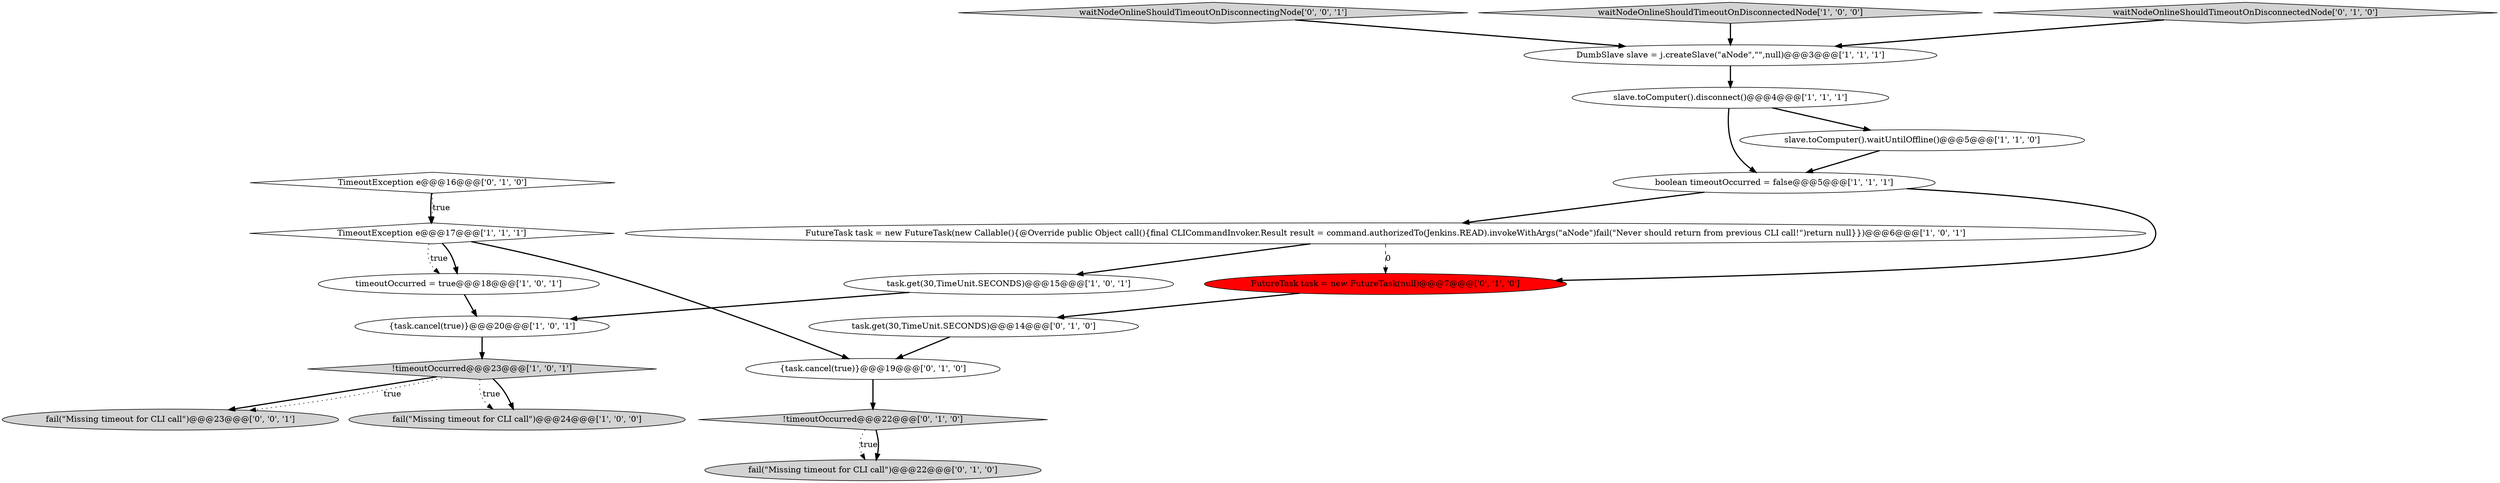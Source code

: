 digraph {
10 [style = filled, label = "{task.cancel(true)}@@@20@@@['1', '0', '1']", fillcolor = white, shape = ellipse image = "AAA0AAABBB1BBB"];
11 [style = filled, label = "!timeoutOccurred@@@23@@@['1', '0', '1']", fillcolor = lightgray, shape = diamond image = "AAA0AAABBB1BBB"];
12 [style = filled, label = "TimeoutException e@@@16@@@['0', '1', '0']", fillcolor = white, shape = diamond image = "AAA0AAABBB2BBB"];
17 [style = filled, label = "task.get(30,TimeUnit.SECONDS)@@@14@@@['0', '1', '0']", fillcolor = white, shape = ellipse image = "AAA0AAABBB2BBB"];
14 [style = filled, label = "fail(\"Missing timeout for CLI call\")@@@22@@@['0', '1', '0']", fillcolor = lightgray, shape = ellipse image = "AAA0AAABBB2BBB"];
16 [style = filled, label = "FutureTask task = new FutureTask(null)@@@7@@@['0', '1', '0']", fillcolor = red, shape = ellipse image = "AAA1AAABBB2BBB"];
8 [style = filled, label = "timeoutOccurred = true@@@18@@@['1', '0', '1']", fillcolor = white, shape = ellipse image = "AAA0AAABBB1BBB"];
3 [style = filled, label = "fail(\"Missing timeout for CLI call\")@@@24@@@['1', '0', '0']", fillcolor = lightgray, shape = ellipse image = "AAA0AAABBB1BBB"];
7 [style = filled, label = "TimeoutException e@@@17@@@['1', '1', '1']", fillcolor = white, shape = diamond image = "AAA0AAABBB1BBB"];
18 [style = filled, label = "!timeoutOccurred@@@22@@@['0', '1', '0']", fillcolor = lightgray, shape = diamond image = "AAA0AAABBB2BBB"];
20 [style = filled, label = "fail(\"Missing timeout for CLI call\")@@@23@@@['0', '0', '1']", fillcolor = lightgray, shape = ellipse image = "AAA0AAABBB3BBB"];
1 [style = filled, label = "boolean timeoutOccurred = false@@@5@@@['1', '1', '1']", fillcolor = white, shape = ellipse image = "AAA0AAABBB1BBB"];
0 [style = filled, label = "slave.toComputer().disconnect()@@@4@@@['1', '1', '1']", fillcolor = white, shape = ellipse image = "AAA0AAABBB1BBB"];
19 [style = filled, label = "waitNodeOnlineShouldTimeoutOnDisconnectingNode['0', '0', '1']", fillcolor = lightgray, shape = diamond image = "AAA0AAABBB3BBB"];
9 [style = filled, label = "FutureTask task = new FutureTask(new Callable(){@Override public Object call(){final CLICommandInvoker.Result result = command.authorizedTo(Jenkins.READ).invokeWithArgs(\"aNode\")fail(\"Never should return from previous CLI call!\")return null}})@@@6@@@['1', '0', '1']", fillcolor = white, shape = ellipse image = "AAA0AAABBB1BBB"];
2 [style = filled, label = "task.get(30,TimeUnit.SECONDS)@@@15@@@['1', '0', '1']", fillcolor = white, shape = ellipse image = "AAA0AAABBB1BBB"];
15 [style = filled, label = "{task.cancel(true)}@@@19@@@['0', '1', '0']", fillcolor = white, shape = ellipse image = "AAA0AAABBB2BBB"];
4 [style = filled, label = "waitNodeOnlineShouldTimeoutOnDisconnectedNode['1', '0', '0']", fillcolor = lightgray, shape = diamond image = "AAA0AAABBB1BBB"];
5 [style = filled, label = "DumbSlave slave = j.createSlave(\"aNode\",\"\",null)@@@3@@@['1', '1', '1']", fillcolor = white, shape = ellipse image = "AAA0AAABBB1BBB"];
13 [style = filled, label = "waitNodeOnlineShouldTimeoutOnDisconnectedNode['0', '1', '0']", fillcolor = lightgray, shape = diamond image = "AAA0AAABBB2BBB"];
6 [style = filled, label = "slave.toComputer().waitUntilOffline()@@@5@@@['1', '1', '0']", fillcolor = white, shape = ellipse image = "AAA0AAABBB1BBB"];
11->20 [style = bold, label=""];
8->10 [style = bold, label=""];
9->16 [style = dashed, label="0"];
0->6 [style = bold, label=""];
9->2 [style = bold, label=""];
16->17 [style = bold, label=""];
2->10 [style = bold, label=""];
7->8 [style = bold, label=""];
15->18 [style = bold, label=""];
18->14 [style = dotted, label="true"];
12->7 [style = bold, label=""];
1->9 [style = bold, label=""];
19->5 [style = bold, label=""];
6->1 [style = bold, label=""];
11->20 [style = dotted, label="true"];
5->0 [style = bold, label=""];
11->3 [style = bold, label=""];
1->16 [style = bold, label=""];
0->1 [style = bold, label=""];
17->15 [style = bold, label=""];
13->5 [style = bold, label=""];
7->15 [style = bold, label=""];
12->7 [style = dotted, label="true"];
7->8 [style = dotted, label="true"];
11->3 [style = dotted, label="true"];
4->5 [style = bold, label=""];
18->14 [style = bold, label=""];
10->11 [style = bold, label=""];
}
